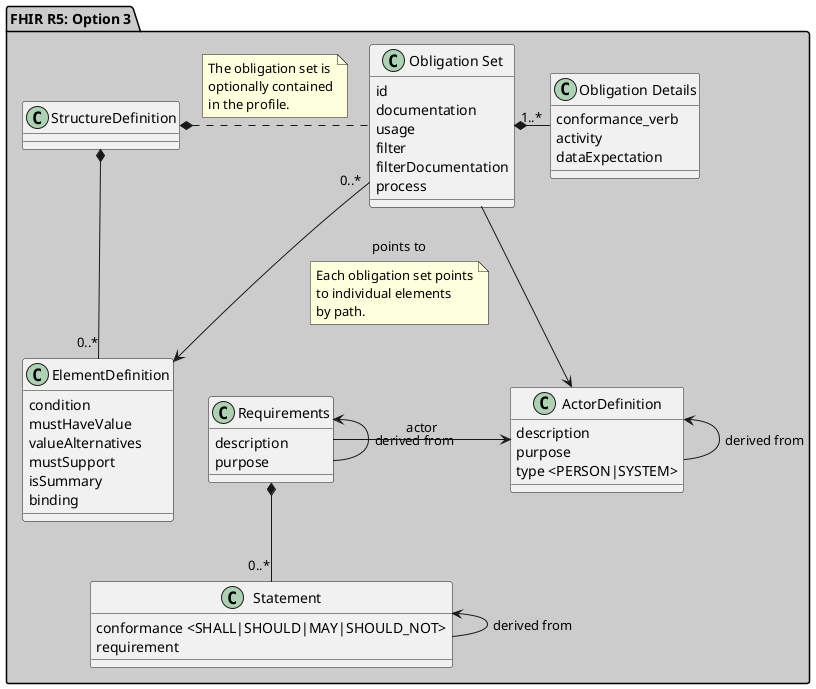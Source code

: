 @startuml

package "FHIR R5: Option 3" #ccc  {

class "ActorDefinition" as ad {
    description
    purpose
    type <PERSON|SYSTEM>
}

class "Requirements" as req {
    description
    purpose

}

class "Statement" as s {
    conformance <SHALL|SHOULD|MAY|SHOULD_NOT>
    requirement
}

class "ElementDefinition" as ed {
    condition
    mustHaveValue
    valueAlternatives
    mustSupport
    isSummary
    binding
}

class "StructureDefinition" as sd {

}

class "Obligation Set" as o {
    id
    documentation
    usage 
    filter 
    filterDocumentation
    process
}

class "Obligation Details" as o2 {
    conformance_verb
    activity
    dataExpectation
}

ad <-- ad: derived from
req <-- req: derived from
req -right-> ad : actor
req *-down- "0..*" s
s <-- s : derived from
sd *-- "0..*" ed
o --> ad
o "0..*" --> ed : points to
note on link
Each obligation set points
to individual elements
by path.
end note

o *-right- "1..*" o2

sd *.right. o
note on link
The obligation set is
optionally contained
in the profile.
end note

}


@enduml